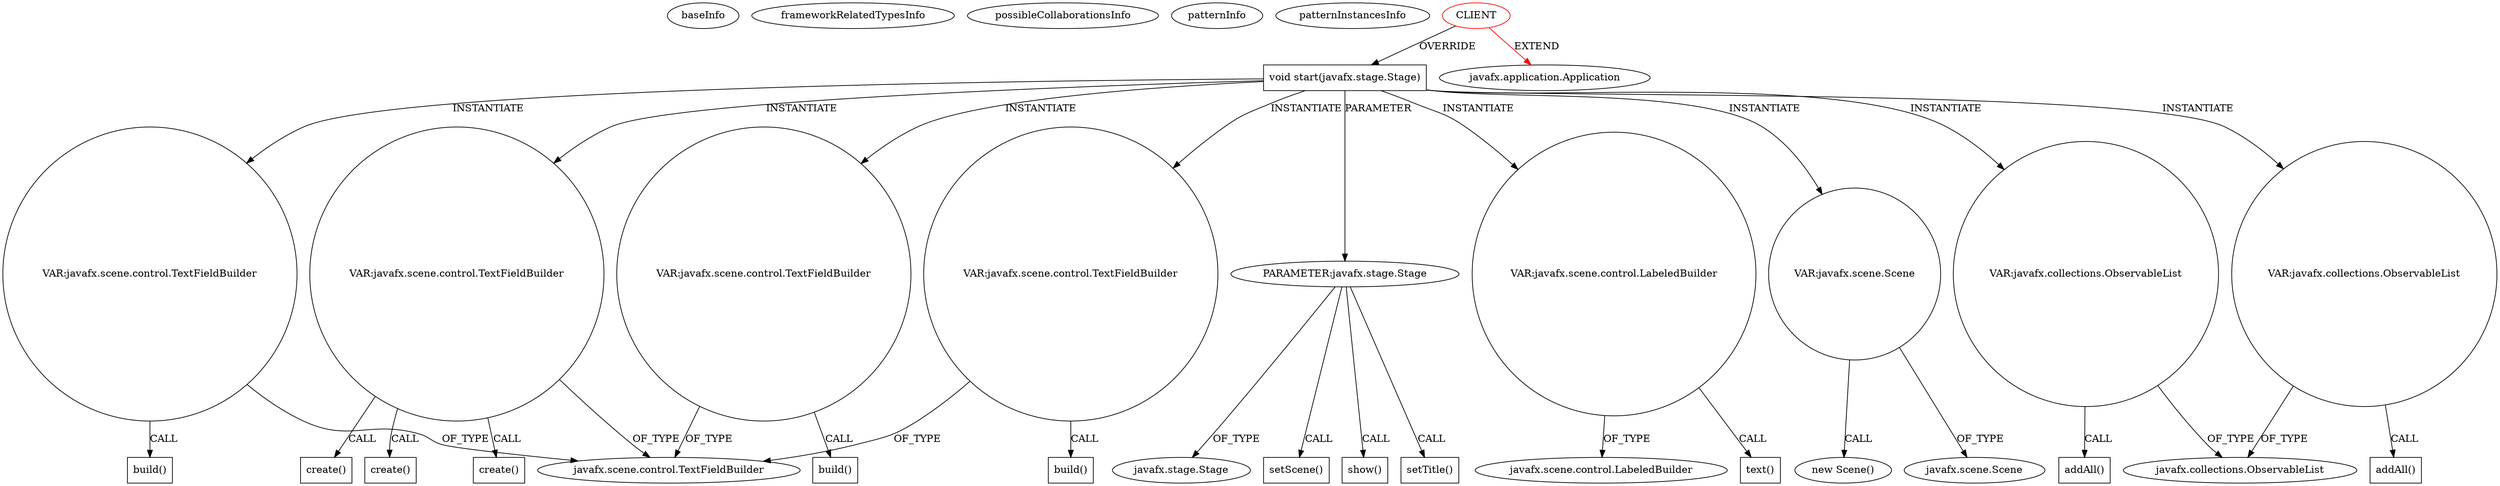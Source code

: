 digraph {
baseInfo[graphId=4167,category="pattern",isAnonymous=false,possibleRelation=false]
frameworkRelatedTypesInfo[0="javafx.application.Application"]
possibleCollaborationsInfo[]
patternInfo[frequency=2.0,patternRootClient=0]
patternInstancesInfo[0="jalbertcruz-Documentation-manager~/jalbertcruz-Documentation-manager/Documentation-manager-master/src/documentation/manager/DocumentationManager.java~DocumentationManager~3242",1="MattMatero-KanjiQuiz~/MattMatero-KanjiQuiz/KanjiQuiz-master/src/Kanji.java~Kanji~899"]
73[label="javafx.scene.control.TextFieldBuilder",vertexType="FRAMEWORK_CLASS_TYPE",isFrameworkType=false]
93[label="VAR:javafx.scene.control.TextFieldBuilder",vertexType="VARIABLE_EXPRESION",isFrameworkType=false,shape=circle]
94[label="build()",vertexType="INSIDE_CALL",isFrameworkType=false,shape=box]
2[label="void start(javafx.stage.Stage)",vertexType="OVERRIDING_METHOD_DECLARATION",isFrameworkType=false,shape=box]
0[label="CLIENT",vertexType="ROOT_CLIENT_CLASS_DECLARATION",isFrameworkType=false,color=red]
3[label="PARAMETER:javafx.stage.Stage",vertexType="PARAMETER_DECLARATION",isFrameworkType=false]
148[label="show()",vertexType="INSIDE_CALL",isFrameworkType=false,shape=box]
45[label="VAR:javafx.scene.control.LabeledBuilder",vertexType="VARIABLE_EXPRESION",isFrameworkType=false,shape=circle]
47[label="javafx.scene.control.LabeledBuilder",vertexType="FRAMEWORK_CLASS_TYPE",isFrameworkType=false]
46[label="text()",vertexType="INSIDE_CALL",isFrameworkType=false,shape=box]
12[label="setTitle()",vertexType="INSIDE_CALL",isFrameworkType=false,shape=box]
4[label="javafx.stage.Stage",vertexType="FRAMEWORK_CLASS_TYPE",isFrameworkType=false]
1[label="javafx.application.Application",vertexType="FRAMEWORK_CLASS_TYPE",isFrameworkType=false]
9[label="VAR:javafx.scene.Scene",vertexType="VARIABLE_EXPRESION",isFrameworkType=false,shape=circle]
8[label="new Scene()",vertexType="CONSTRUCTOR_CALL",isFrameworkType=false]
146[label="setScene()",vertexType="INSIDE_CALL",isFrameworkType=false,shape=box]
74[label="VAR:javafx.scene.control.TextFieldBuilder",vertexType="VARIABLE_EXPRESION",isFrameworkType=false,shape=circle]
75[label="create()",vertexType="INSIDE_CALL",isFrameworkType=false,shape=box]
97[label="create()",vertexType="INSIDE_CALL",isFrameworkType=false,shape=box]
118[label="create()",vertexType="INSIDE_CALL",isFrameworkType=false,shape=box]
71[label="VAR:javafx.scene.control.TextFieldBuilder",vertexType="VARIABLE_EXPRESION",isFrameworkType=false,shape=circle]
72[label="build()",vertexType="INSIDE_CALL",isFrameworkType=false,shape=box]
114[label="VAR:javafx.scene.control.TextFieldBuilder",vertexType="VARIABLE_EXPRESION",isFrameworkType=false,shape=circle]
115[label="build()",vertexType="INSIDE_CALL",isFrameworkType=false,shape=box]
10[label="javafx.scene.Scene",vertexType="FRAMEWORK_CLASS_TYPE",isFrameworkType=false]
125[label="VAR:javafx.collections.ObservableList",vertexType="VARIABLE_EXPRESION",isFrameworkType=false,shape=circle]
121[label="javafx.collections.ObservableList",vertexType="FRAMEWORK_INTERFACE_TYPE",isFrameworkType=false]
119[label="VAR:javafx.collections.ObservableList",vertexType="VARIABLE_EXPRESION",isFrameworkType=false,shape=circle]
120[label="addAll()",vertexType="INSIDE_CALL",isFrameworkType=false,shape=box]
126[label="addAll()",vertexType="INSIDE_CALL",isFrameworkType=false,shape=box]
2->71[label="INSTANTIATE"]
93->73[label="OF_TYPE"]
3->148[label="CALL"]
119->120[label="CALL"]
74->73[label="OF_TYPE"]
71->73[label="OF_TYPE"]
0->1[label="EXTEND",color=red]
45->47[label="OF_TYPE"]
2->3[label="PARAMETER"]
74->118[label="CALL"]
2->9[label="INSTANTIATE"]
125->121[label="OF_TYPE"]
3->146[label="CALL"]
0->2[label="OVERRIDE"]
9->10[label="OF_TYPE"]
2->45[label="INSTANTIATE"]
74->97[label="CALL"]
114->73[label="OF_TYPE"]
3->12[label="CALL"]
2->93[label="INSTANTIATE"]
114->115[label="CALL"]
2->125[label="INSTANTIATE"]
119->121[label="OF_TYPE"]
2->74[label="INSTANTIATE"]
125->126[label="CALL"]
2->119[label="INSTANTIATE"]
3->4[label="OF_TYPE"]
9->8[label="CALL"]
71->72[label="CALL"]
2->114[label="INSTANTIATE"]
45->46[label="CALL"]
74->75[label="CALL"]
93->94[label="CALL"]
}
